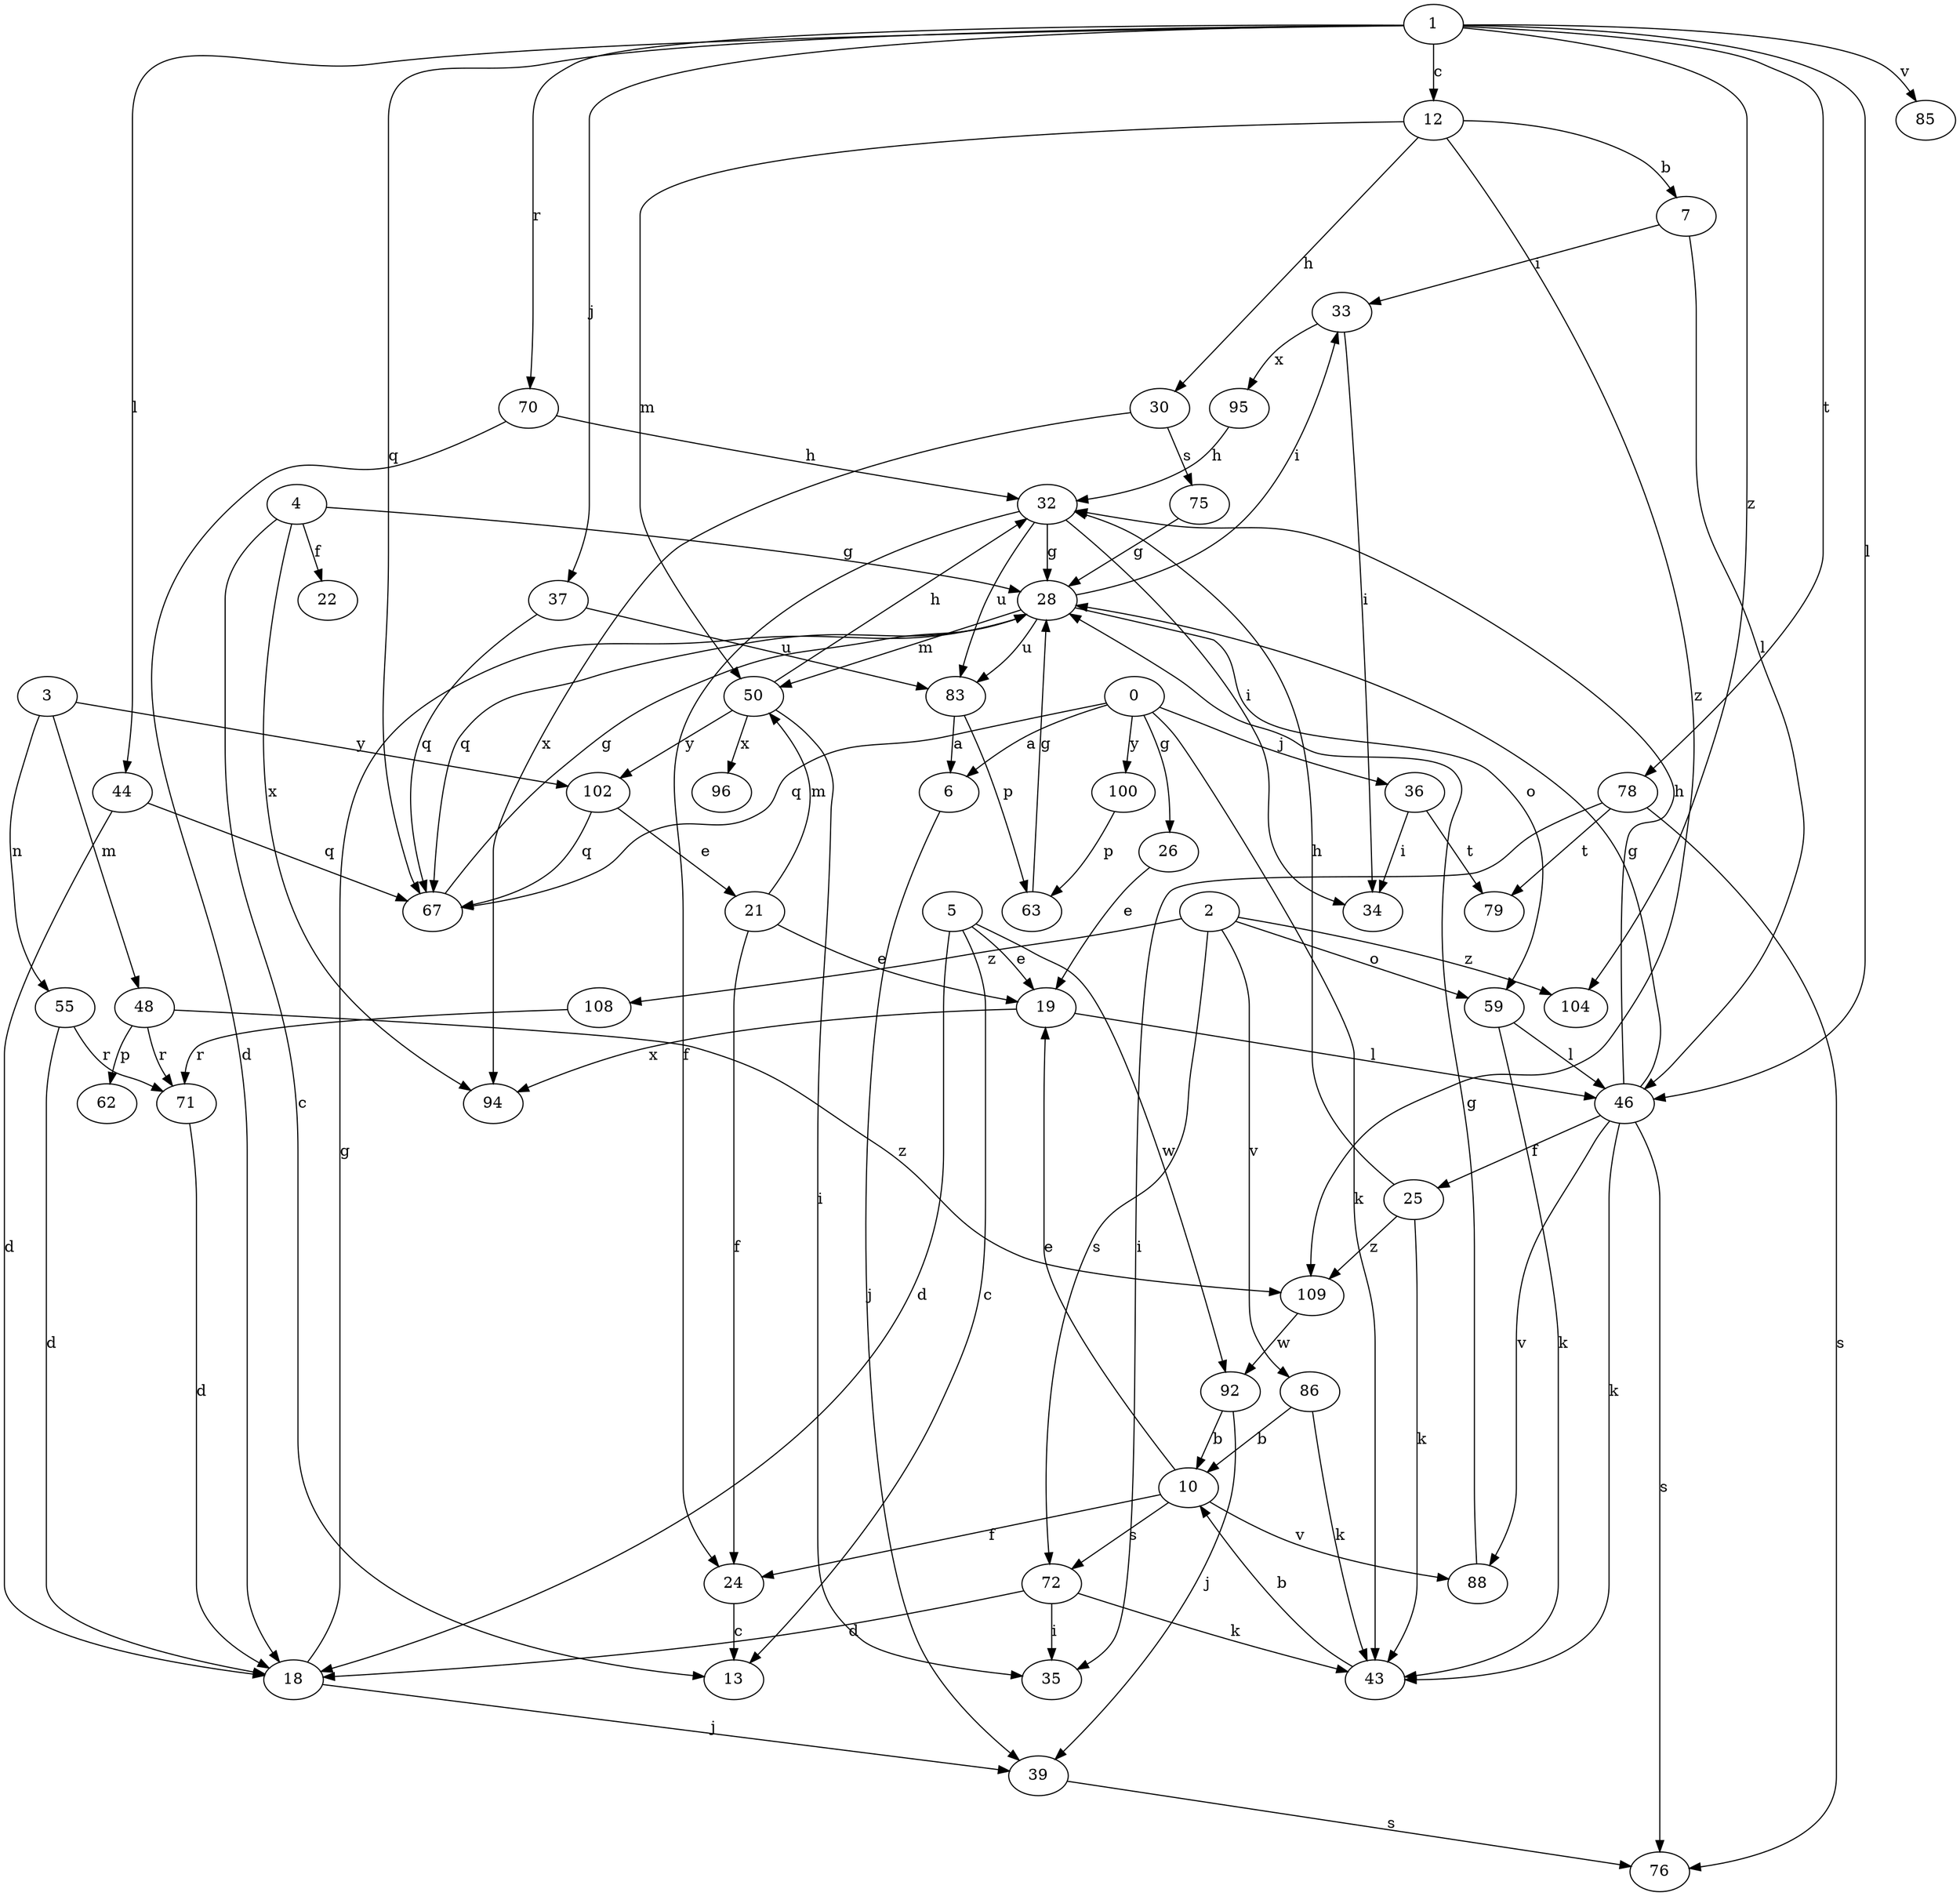 strict digraph  {
1;
2;
3;
4;
5;
6;
7;
10;
12;
13;
18;
19;
21;
22;
24;
25;
26;
28;
30;
32;
33;
34;
35;
36;
37;
39;
43;
44;
46;
48;
50;
55;
59;
62;
63;
67;
70;
71;
72;
75;
76;
78;
79;
83;
85;
86;
0;
88;
92;
94;
95;
96;
100;
102;
104;
108;
109;
1 -> 12  [label=c];
1 -> 37  [label=j];
1 -> 44  [label=l];
1 -> 46  [label=l];
1 -> 67  [label=q];
1 -> 70  [label=r];
1 -> 78  [label=t];
1 -> 85  [label=v];
1 -> 104  [label=z];
2 -> 59  [label=o];
2 -> 72  [label=s];
2 -> 86  [label=v];
2 -> 104  [label=z];
2 -> 108  [label=z];
3 -> 48  [label=m];
3 -> 55  [label=n];
3 -> 102  [label=y];
4 -> 13  [label=c];
4 -> 22  [label=f];
4 -> 28  [label=g];
4 -> 94  [label=x];
5 -> 13  [label=c];
5 -> 18  [label=d];
5 -> 19  [label=e];
5 -> 92  [label=w];
6 -> 39  [label=j];
7 -> 33  [label=i];
7 -> 46  [label=l];
10 -> 19  [label=e];
10 -> 24  [label=f];
10 -> 72  [label=s];
10 -> 88  [label=v];
12 -> 7  [label=b];
12 -> 30  [label=h];
12 -> 50  [label=m];
12 -> 109  [label=z];
18 -> 28  [label=g];
18 -> 39  [label=j];
19 -> 46  [label=l];
19 -> 94  [label=x];
21 -> 19  [label=e];
21 -> 24  [label=f];
21 -> 50  [label=m];
24 -> 13  [label=c];
25 -> 32  [label=h];
25 -> 43  [label=k];
25 -> 109  [label=z];
26 -> 19  [label=e];
28 -> 33  [label=i];
28 -> 50  [label=m];
28 -> 59  [label=o];
28 -> 67  [label=q];
28 -> 83  [label=u];
30 -> 75  [label=s];
30 -> 94  [label=x];
32 -> 24  [label=f];
32 -> 28  [label=g];
32 -> 34  [label=i];
32 -> 83  [label=u];
33 -> 34  [label=i];
33 -> 95  [label=x];
36 -> 34  [label=i];
36 -> 79  [label=t];
37 -> 67  [label=q];
37 -> 83  [label=u];
39 -> 76  [label=s];
43 -> 10  [label=b];
44 -> 18  [label=d];
44 -> 67  [label=q];
46 -> 25  [label=f];
46 -> 28  [label=g];
46 -> 32  [label=h];
46 -> 43  [label=k];
46 -> 76  [label=s];
46 -> 88  [label=v];
48 -> 62  [label=p];
48 -> 71  [label=r];
48 -> 109  [label=z];
50 -> 32  [label=h];
50 -> 35  [label=i];
50 -> 96  [label=x];
50 -> 102  [label=y];
55 -> 18  [label=d];
55 -> 71  [label=r];
59 -> 43  [label=k];
59 -> 46  [label=l];
63 -> 28  [label=g];
67 -> 28  [label=g];
70 -> 18  [label=d];
70 -> 32  [label=h];
71 -> 18  [label=d];
72 -> 18  [label=d];
72 -> 35  [label=i];
72 -> 43  [label=k];
75 -> 28  [label=g];
78 -> 35  [label=i];
78 -> 76  [label=s];
78 -> 79  [label=t];
83 -> 6  [label=a];
83 -> 63  [label=p];
86 -> 10  [label=b];
86 -> 43  [label=k];
0 -> 6  [label=a];
0 -> 26  [label=g];
0 -> 36  [label=j];
0 -> 43  [label=k];
0 -> 67  [label=q];
0 -> 100  [label=y];
88 -> 28  [label=g];
92 -> 10  [label=b];
92 -> 39  [label=j];
95 -> 32  [label=h];
100 -> 63  [label=p];
102 -> 21  [label=e];
102 -> 67  [label=q];
108 -> 71  [label=r];
109 -> 92  [label=w];
}
